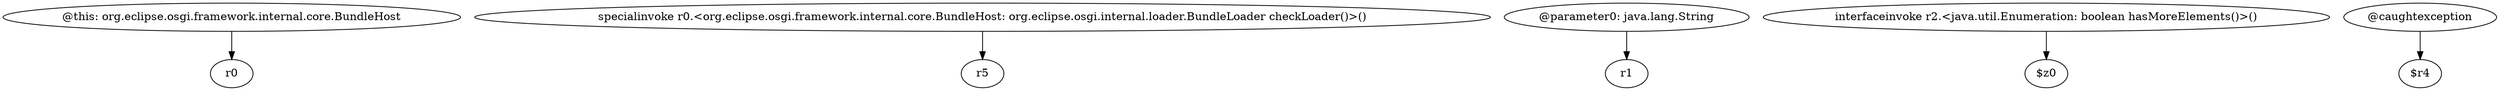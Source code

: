 digraph g {
0[label="@this: org.eclipse.osgi.framework.internal.core.BundleHost"]
1[label="r0"]
0->1[label=""]
2[label="specialinvoke r0.<org.eclipse.osgi.framework.internal.core.BundleHost: org.eclipse.osgi.internal.loader.BundleLoader checkLoader()>()"]
3[label="r5"]
2->3[label=""]
4[label="@parameter0: java.lang.String"]
5[label="r1"]
4->5[label=""]
6[label="interfaceinvoke r2.<java.util.Enumeration: boolean hasMoreElements()>()"]
7[label="$z0"]
6->7[label=""]
8[label="@caughtexception"]
9[label="$r4"]
8->9[label=""]
}